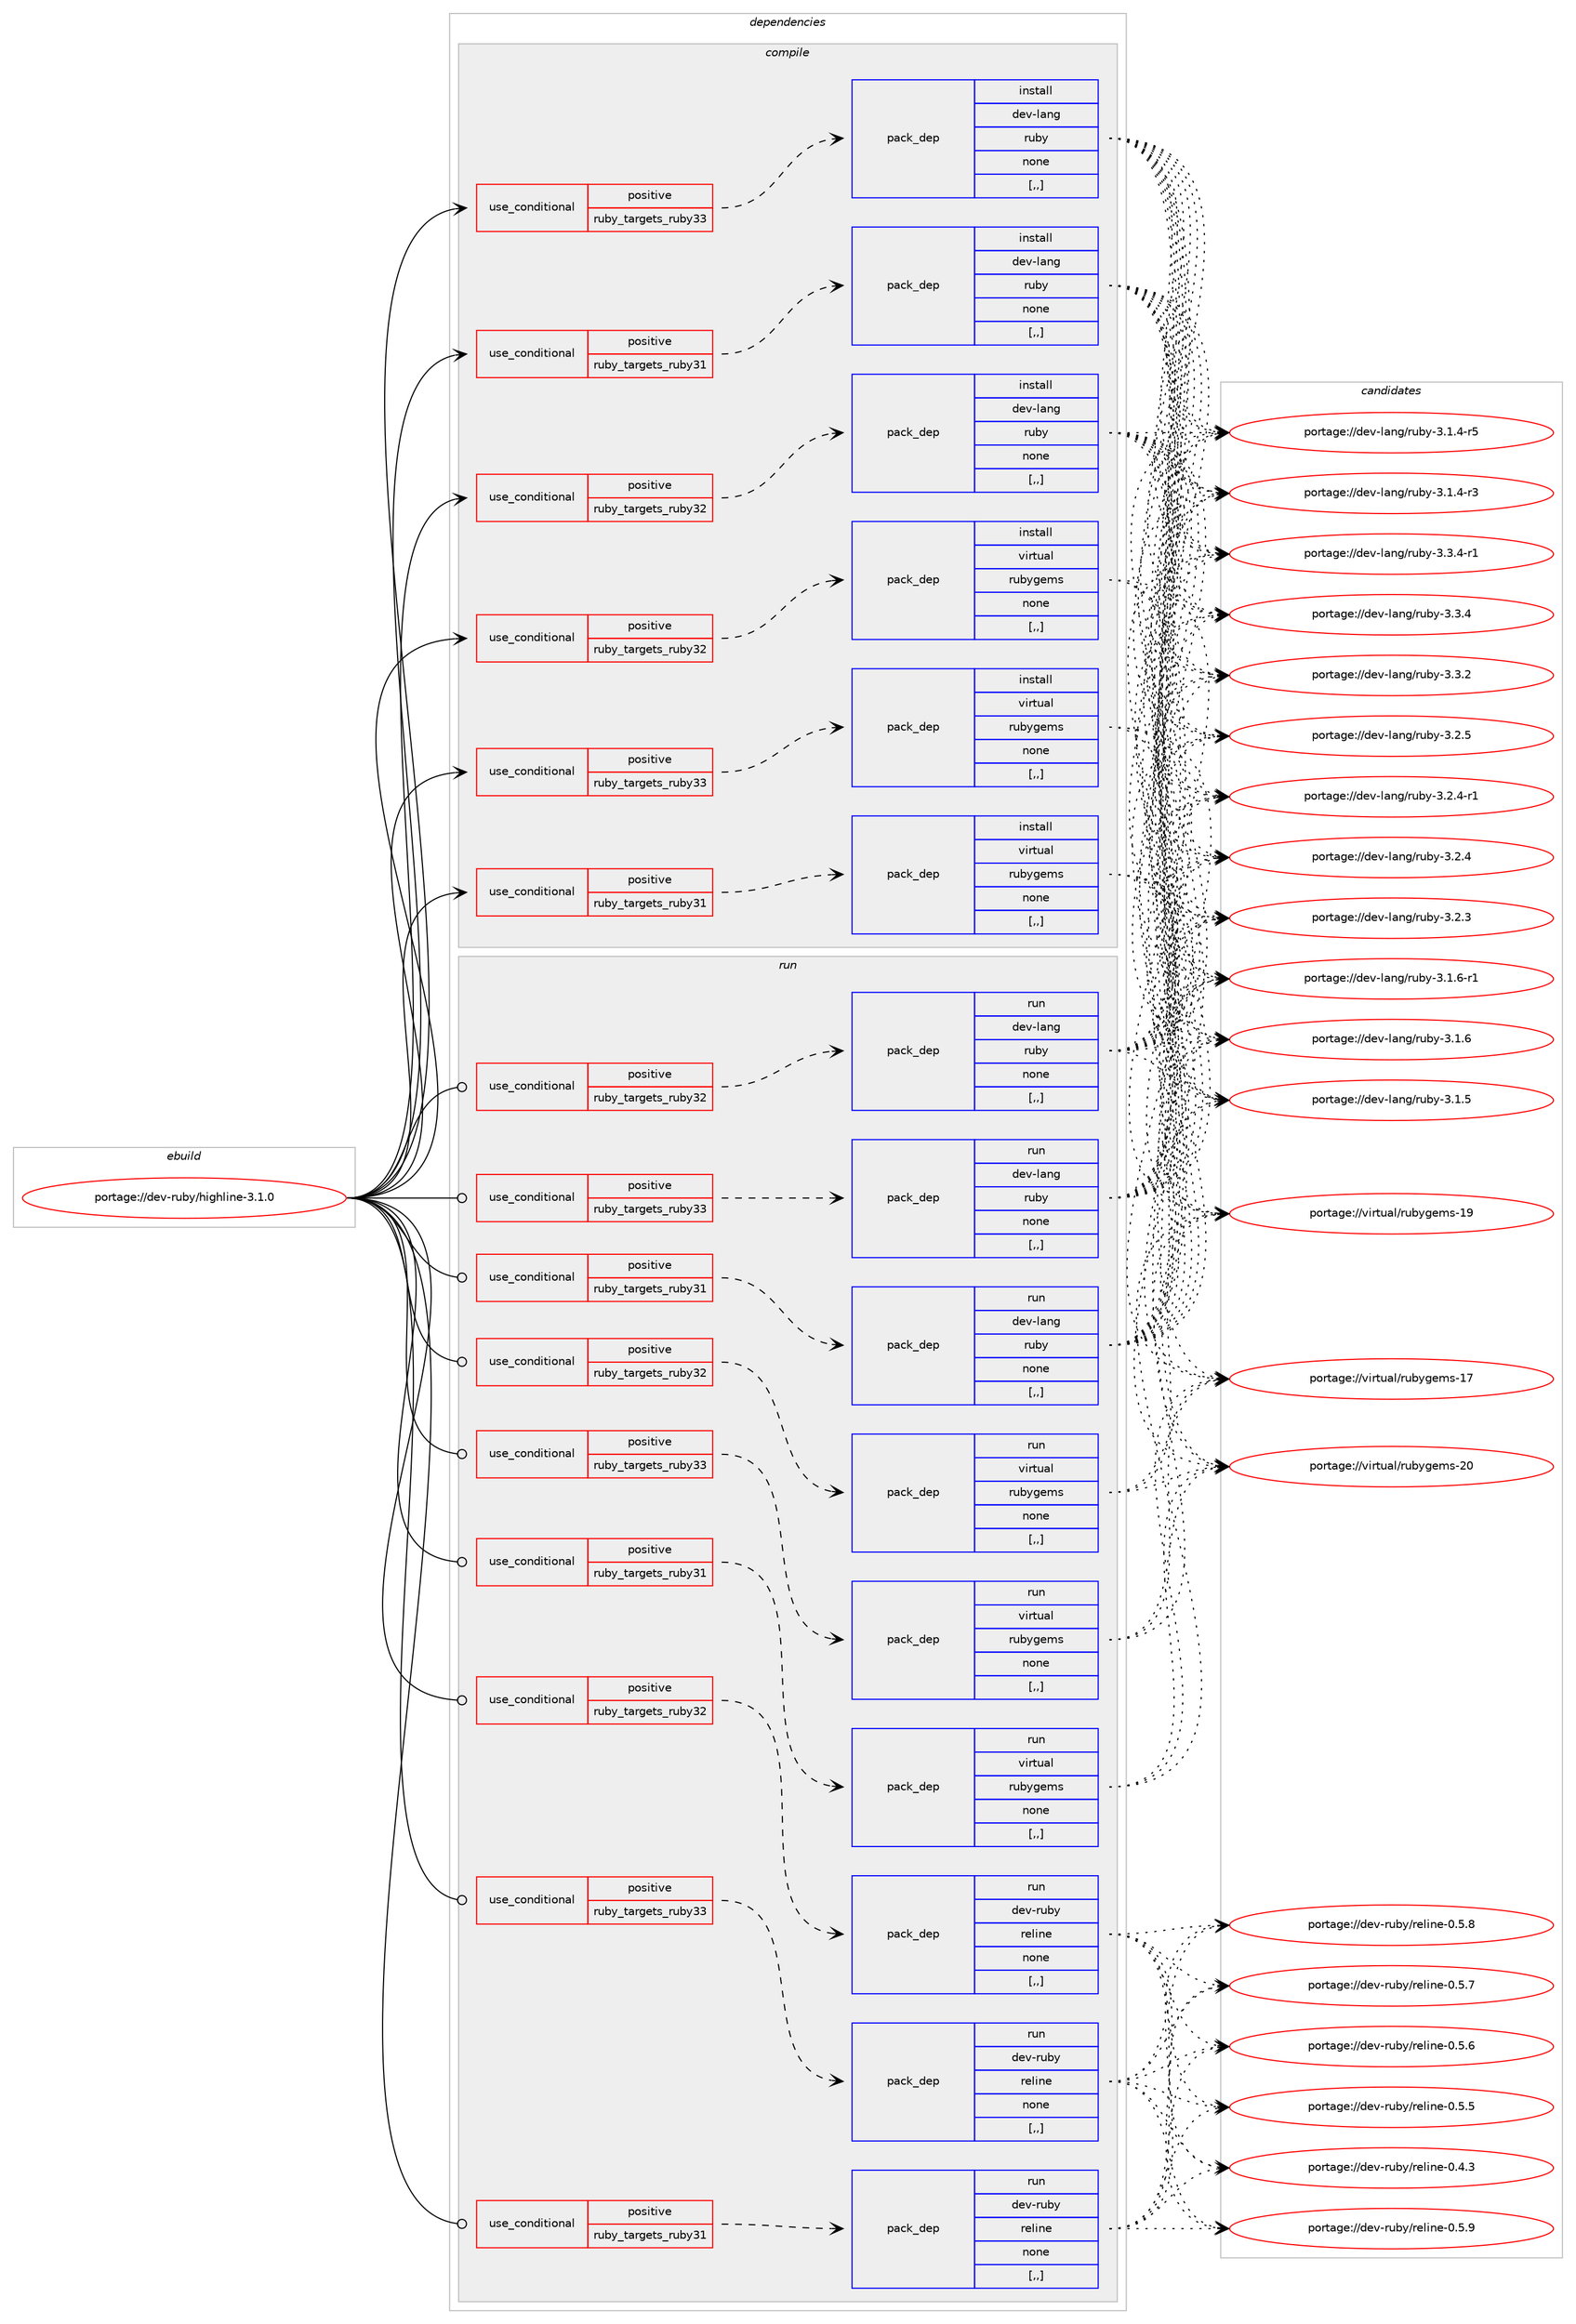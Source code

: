digraph prolog {

# *************
# Graph options
# *************

newrank=true;
concentrate=true;
compound=true;
graph [rankdir=LR,fontname=Helvetica,fontsize=10,ranksep=1.5];#, ranksep=2.5, nodesep=0.2];
edge  [arrowhead=vee];
node  [fontname=Helvetica,fontsize=10];

# **********
# The ebuild
# **********

subgraph cluster_leftcol {
color=gray;
label=<<i>ebuild</i>>;
id [label="portage://dev-ruby/highline-3.1.0", color=red, width=4, href="../dev-ruby/highline-3.1.0.svg"];
}

# ****************
# The dependencies
# ****************

subgraph cluster_midcol {
color=gray;
label=<<i>dependencies</i>>;
subgraph cluster_compile {
fillcolor="#eeeeee";
style=filled;
label=<<i>compile</i>>;
subgraph cond48714 {
dependency185912 [label=<<TABLE BORDER="0" CELLBORDER="1" CELLSPACING="0" CELLPADDING="4"><TR><TD ROWSPAN="3" CELLPADDING="10">use_conditional</TD></TR><TR><TD>positive</TD></TR><TR><TD>ruby_targets_ruby31</TD></TR></TABLE>>, shape=none, color=red];
subgraph pack135869 {
dependency185913 [label=<<TABLE BORDER="0" CELLBORDER="1" CELLSPACING="0" CELLPADDING="4" WIDTH="220"><TR><TD ROWSPAN="6" CELLPADDING="30">pack_dep</TD></TR><TR><TD WIDTH="110">install</TD></TR><TR><TD>dev-lang</TD></TR><TR><TD>ruby</TD></TR><TR><TD>none</TD></TR><TR><TD>[,,]</TD></TR></TABLE>>, shape=none, color=blue];
}
dependency185912:e -> dependency185913:w [weight=20,style="dashed",arrowhead="vee"];
}
id:e -> dependency185912:w [weight=20,style="solid",arrowhead="vee"];
subgraph cond48715 {
dependency185914 [label=<<TABLE BORDER="0" CELLBORDER="1" CELLSPACING="0" CELLPADDING="4"><TR><TD ROWSPAN="3" CELLPADDING="10">use_conditional</TD></TR><TR><TD>positive</TD></TR><TR><TD>ruby_targets_ruby31</TD></TR></TABLE>>, shape=none, color=red];
subgraph pack135870 {
dependency185915 [label=<<TABLE BORDER="0" CELLBORDER="1" CELLSPACING="0" CELLPADDING="4" WIDTH="220"><TR><TD ROWSPAN="6" CELLPADDING="30">pack_dep</TD></TR><TR><TD WIDTH="110">install</TD></TR><TR><TD>virtual</TD></TR><TR><TD>rubygems</TD></TR><TR><TD>none</TD></TR><TR><TD>[,,]</TD></TR></TABLE>>, shape=none, color=blue];
}
dependency185914:e -> dependency185915:w [weight=20,style="dashed",arrowhead="vee"];
}
id:e -> dependency185914:w [weight=20,style="solid",arrowhead="vee"];
subgraph cond48716 {
dependency185916 [label=<<TABLE BORDER="0" CELLBORDER="1" CELLSPACING="0" CELLPADDING="4"><TR><TD ROWSPAN="3" CELLPADDING="10">use_conditional</TD></TR><TR><TD>positive</TD></TR><TR><TD>ruby_targets_ruby32</TD></TR></TABLE>>, shape=none, color=red];
subgraph pack135871 {
dependency185917 [label=<<TABLE BORDER="0" CELLBORDER="1" CELLSPACING="0" CELLPADDING="4" WIDTH="220"><TR><TD ROWSPAN="6" CELLPADDING="30">pack_dep</TD></TR><TR><TD WIDTH="110">install</TD></TR><TR><TD>dev-lang</TD></TR><TR><TD>ruby</TD></TR><TR><TD>none</TD></TR><TR><TD>[,,]</TD></TR></TABLE>>, shape=none, color=blue];
}
dependency185916:e -> dependency185917:w [weight=20,style="dashed",arrowhead="vee"];
}
id:e -> dependency185916:w [weight=20,style="solid",arrowhead="vee"];
subgraph cond48717 {
dependency185918 [label=<<TABLE BORDER="0" CELLBORDER="1" CELLSPACING="0" CELLPADDING="4"><TR><TD ROWSPAN="3" CELLPADDING="10">use_conditional</TD></TR><TR><TD>positive</TD></TR><TR><TD>ruby_targets_ruby32</TD></TR></TABLE>>, shape=none, color=red];
subgraph pack135872 {
dependency185919 [label=<<TABLE BORDER="0" CELLBORDER="1" CELLSPACING="0" CELLPADDING="4" WIDTH="220"><TR><TD ROWSPAN="6" CELLPADDING="30">pack_dep</TD></TR><TR><TD WIDTH="110">install</TD></TR><TR><TD>virtual</TD></TR><TR><TD>rubygems</TD></TR><TR><TD>none</TD></TR><TR><TD>[,,]</TD></TR></TABLE>>, shape=none, color=blue];
}
dependency185918:e -> dependency185919:w [weight=20,style="dashed",arrowhead="vee"];
}
id:e -> dependency185918:w [weight=20,style="solid",arrowhead="vee"];
subgraph cond48718 {
dependency185920 [label=<<TABLE BORDER="0" CELLBORDER="1" CELLSPACING="0" CELLPADDING="4"><TR><TD ROWSPAN="3" CELLPADDING="10">use_conditional</TD></TR><TR><TD>positive</TD></TR><TR><TD>ruby_targets_ruby33</TD></TR></TABLE>>, shape=none, color=red];
subgraph pack135873 {
dependency185921 [label=<<TABLE BORDER="0" CELLBORDER="1" CELLSPACING="0" CELLPADDING="4" WIDTH="220"><TR><TD ROWSPAN="6" CELLPADDING="30">pack_dep</TD></TR><TR><TD WIDTH="110">install</TD></TR><TR><TD>dev-lang</TD></TR><TR><TD>ruby</TD></TR><TR><TD>none</TD></TR><TR><TD>[,,]</TD></TR></TABLE>>, shape=none, color=blue];
}
dependency185920:e -> dependency185921:w [weight=20,style="dashed",arrowhead="vee"];
}
id:e -> dependency185920:w [weight=20,style="solid",arrowhead="vee"];
subgraph cond48719 {
dependency185922 [label=<<TABLE BORDER="0" CELLBORDER="1" CELLSPACING="0" CELLPADDING="4"><TR><TD ROWSPAN="3" CELLPADDING="10">use_conditional</TD></TR><TR><TD>positive</TD></TR><TR><TD>ruby_targets_ruby33</TD></TR></TABLE>>, shape=none, color=red];
subgraph pack135874 {
dependency185923 [label=<<TABLE BORDER="0" CELLBORDER="1" CELLSPACING="0" CELLPADDING="4" WIDTH="220"><TR><TD ROWSPAN="6" CELLPADDING="30">pack_dep</TD></TR><TR><TD WIDTH="110">install</TD></TR><TR><TD>virtual</TD></TR><TR><TD>rubygems</TD></TR><TR><TD>none</TD></TR><TR><TD>[,,]</TD></TR></TABLE>>, shape=none, color=blue];
}
dependency185922:e -> dependency185923:w [weight=20,style="dashed",arrowhead="vee"];
}
id:e -> dependency185922:w [weight=20,style="solid",arrowhead="vee"];
}
subgraph cluster_compileandrun {
fillcolor="#eeeeee";
style=filled;
label=<<i>compile and run</i>>;
}
subgraph cluster_run {
fillcolor="#eeeeee";
style=filled;
label=<<i>run</i>>;
subgraph cond48720 {
dependency185924 [label=<<TABLE BORDER="0" CELLBORDER="1" CELLSPACING="0" CELLPADDING="4"><TR><TD ROWSPAN="3" CELLPADDING="10">use_conditional</TD></TR><TR><TD>positive</TD></TR><TR><TD>ruby_targets_ruby31</TD></TR></TABLE>>, shape=none, color=red];
subgraph pack135875 {
dependency185925 [label=<<TABLE BORDER="0" CELLBORDER="1" CELLSPACING="0" CELLPADDING="4" WIDTH="220"><TR><TD ROWSPAN="6" CELLPADDING="30">pack_dep</TD></TR><TR><TD WIDTH="110">run</TD></TR><TR><TD>dev-lang</TD></TR><TR><TD>ruby</TD></TR><TR><TD>none</TD></TR><TR><TD>[,,]</TD></TR></TABLE>>, shape=none, color=blue];
}
dependency185924:e -> dependency185925:w [weight=20,style="dashed",arrowhead="vee"];
}
id:e -> dependency185924:w [weight=20,style="solid",arrowhead="odot"];
subgraph cond48721 {
dependency185926 [label=<<TABLE BORDER="0" CELLBORDER="1" CELLSPACING="0" CELLPADDING="4"><TR><TD ROWSPAN="3" CELLPADDING="10">use_conditional</TD></TR><TR><TD>positive</TD></TR><TR><TD>ruby_targets_ruby31</TD></TR></TABLE>>, shape=none, color=red];
subgraph pack135876 {
dependency185927 [label=<<TABLE BORDER="0" CELLBORDER="1" CELLSPACING="0" CELLPADDING="4" WIDTH="220"><TR><TD ROWSPAN="6" CELLPADDING="30">pack_dep</TD></TR><TR><TD WIDTH="110">run</TD></TR><TR><TD>dev-ruby</TD></TR><TR><TD>reline</TD></TR><TR><TD>none</TD></TR><TR><TD>[,,]</TD></TR></TABLE>>, shape=none, color=blue];
}
dependency185926:e -> dependency185927:w [weight=20,style="dashed",arrowhead="vee"];
}
id:e -> dependency185926:w [weight=20,style="solid",arrowhead="odot"];
subgraph cond48722 {
dependency185928 [label=<<TABLE BORDER="0" CELLBORDER="1" CELLSPACING="0" CELLPADDING="4"><TR><TD ROWSPAN="3" CELLPADDING="10">use_conditional</TD></TR><TR><TD>positive</TD></TR><TR><TD>ruby_targets_ruby31</TD></TR></TABLE>>, shape=none, color=red];
subgraph pack135877 {
dependency185929 [label=<<TABLE BORDER="0" CELLBORDER="1" CELLSPACING="0" CELLPADDING="4" WIDTH="220"><TR><TD ROWSPAN="6" CELLPADDING="30">pack_dep</TD></TR><TR><TD WIDTH="110">run</TD></TR><TR><TD>virtual</TD></TR><TR><TD>rubygems</TD></TR><TR><TD>none</TD></TR><TR><TD>[,,]</TD></TR></TABLE>>, shape=none, color=blue];
}
dependency185928:e -> dependency185929:w [weight=20,style="dashed",arrowhead="vee"];
}
id:e -> dependency185928:w [weight=20,style="solid",arrowhead="odot"];
subgraph cond48723 {
dependency185930 [label=<<TABLE BORDER="0" CELLBORDER="1" CELLSPACING="0" CELLPADDING="4"><TR><TD ROWSPAN="3" CELLPADDING="10">use_conditional</TD></TR><TR><TD>positive</TD></TR><TR><TD>ruby_targets_ruby32</TD></TR></TABLE>>, shape=none, color=red];
subgraph pack135878 {
dependency185931 [label=<<TABLE BORDER="0" CELLBORDER="1" CELLSPACING="0" CELLPADDING="4" WIDTH="220"><TR><TD ROWSPAN="6" CELLPADDING="30">pack_dep</TD></TR><TR><TD WIDTH="110">run</TD></TR><TR><TD>dev-lang</TD></TR><TR><TD>ruby</TD></TR><TR><TD>none</TD></TR><TR><TD>[,,]</TD></TR></TABLE>>, shape=none, color=blue];
}
dependency185930:e -> dependency185931:w [weight=20,style="dashed",arrowhead="vee"];
}
id:e -> dependency185930:w [weight=20,style="solid",arrowhead="odot"];
subgraph cond48724 {
dependency185932 [label=<<TABLE BORDER="0" CELLBORDER="1" CELLSPACING="0" CELLPADDING="4"><TR><TD ROWSPAN="3" CELLPADDING="10">use_conditional</TD></TR><TR><TD>positive</TD></TR><TR><TD>ruby_targets_ruby32</TD></TR></TABLE>>, shape=none, color=red];
subgraph pack135879 {
dependency185933 [label=<<TABLE BORDER="0" CELLBORDER="1" CELLSPACING="0" CELLPADDING="4" WIDTH="220"><TR><TD ROWSPAN="6" CELLPADDING="30">pack_dep</TD></TR><TR><TD WIDTH="110">run</TD></TR><TR><TD>dev-ruby</TD></TR><TR><TD>reline</TD></TR><TR><TD>none</TD></TR><TR><TD>[,,]</TD></TR></TABLE>>, shape=none, color=blue];
}
dependency185932:e -> dependency185933:w [weight=20,style="dashed",arrowhead="vee"];
}
id:e -> dependency185932:w [weight=20,style="solid",arrowhead="odot"];
subgraph cond48725 {
dependency185934 [label=<<TABLE BORDER="0" CELLBORDER="1" CELLSPACING="0" CELLPADDING="4"><TR><TD ROWSPAN="3" CELLPADDING="10">use_conditional</TD></TR><TR><TD>positive</TD></TR><TR><TD>ruby_targets_ruby32</TD></TR></TABLE>>, shape=none, color=red];
subgraph pack135880 {
dependency185935 [label=<<TABLE BORDER="0" CELLBORDER="1" CELLSPACING="0" CELLPADDING="4" WIDTH="220"><TR><TD ROWSPAN="6" CELLPADDING="30">pack_dep</TD></TR><TR><TD WIDTH="110">run</TD></TR><TR><TD>virtual</TD></TR><TR><TD>rubygems</TD></TR><TR><TD>none</TD></TR><TR><TD>[,,]</TD></TR></TABLE>>, shape=none, color=blue];
}
dependency185934:e -> dependency185935:w [weight=20,style="dashed",arrowhead="vee"];
}
id:e -> dependency185934:w [weight=20,style="solid",arrowhead="odot"];
subgraph cond48726 {
dependency185936 [label=<<TABLE BORDER="0" CELLBORDER="1" CELLSPACING="0" CELLPADDING="4"><TR><TD ROWSPAN="3" CELLPADDING="10">use_conditional</TD></TR><TR><TD>positive</TD></TR><TR><TD>ruby_targets_ruby33</TD></TR></TABLE>>, shape=none, color=red];
subgraph pack135881 {
dependency185937 [label=<<TABLE BORDER="0" CELLBORDER="1" CELLSPACING="0" CELLPADDING="4" WIDTH="220"><TR><TD ROWSPAN="6" CELLPADDING="30">pack_dep</TD></TR><TR><TD WIDTH="110">run</TD></TR><TR><TD>dev-lang</TD></TR><TR><TD>ruby</TD></TR><TR><TD>none</TD></TR><TR><TD>[,,]</TD></TR></TABLE>>, shape=none, color=blue];
}
dependency185936:e -> dependency185937:w [weight=20,style="dashed",arrowhead="vee"];
}
id:e -> dependency185936:w [weight=20,style="solid",arrowhead="odot"];
subgraph cond48727 {
dependency185938 [label=<<TABLE BORDER="0" CELLBORDER="1" CELLSPACING="0" CELLPADDING="4"><TR><TD ROWSPAN="3" CELLPADDING="10">use_conditional</TD></TR><TR><TD>positive</TD></TR><TR><TD>ruby_targets_ruby33</TD></TR></TABLE>>, shape=none, color=red];
subgraph pack135882 {
dependency185939 [label=<<TABLE BORDER="0" CELLBORDER="1" CELLSPACING="0" CELLPADDING="4" WIDTH="220"><TR><TD ROWSPAN="6" CELLPADDING="30">pack_dep</TD></TR><TR><TD WIDTH="110">run</TD></TR><TR><TD>dev-ruby</TD></TR><TR><TD>reline</TD></TR><TR><TD>none</TD></TR><TR><TD>[,,]</TD></TR></TABLE>>, shape=none, color=blue];
}
dependency185938:e -> dependency185939:w [weight=20,style="dashed",arrowhead="vee"];
}
id:e -> dependency185938:w [weight=20,style="solid",arrowhead="odot"];
subgraph cond48728 {
dependency185940 [label=<<TABLE BORDER="0" CELLBORDER="1" CELLSPACING="0" CELLPADDING="4"><TR><TD ROWSPAN="3" CELLPADDING="10">use_conditional</TD></TR><TR><TD>positive</TD></TR><TR><TD>ruby_targets_ruby33</TD></TR></TABLE>>, shape=none, color=red];
subgraph pack135883 {
dependency185941 [label=<<TABLE BORDER="0" CELLBORDER="1" CELLSPACING="0" CELLPADDING="4" WIDTH="220"><TR><TD ROWSPAN="6" CELLPADDING="30">pack_dep</TD></TR><TR><TD WIDTH="110">run</TD></TR><TR><TD>virtual</TD></TR><TR><TD>rubygems</TD></TR><TR><TD>none</TD></TR><TR><TD>[,,]</TD></TR></TABLE>>, shape=none, color=blue];
}
dependency185940:e -> dependency185941:w [weight=20,style="dashed",arrowhead="vee"];
}
id:e -> dependency185940:w [weight=20,style="solid",arrowhead="odot"];
}
}

# **************
# The candidates
# **************

subgraph cluster_choices {
rank=same;
color=gray;
label=<<i>candidates</i>>;

subgraph choice135869 {
color=black;
nodesep=1;
choice100101118451089711010347114117981214551465146524511449 [label="portage://dev-lang/ruby-3.3.4-r1", color=red, width=4,href="../dev-lang/ruby-3.3.4-r1.svg"];
choice10010111845108971101034711411798121455146514652 [label="portage://dev-lang/ruby-3.3.4", color=red, width=4,href="../dev-lang/ruby-3.3.4.svg"];
choice10010111845108971101034711411798121455146514650 [label="portage://dev-lang/ruby-3.3.2", color=red, width=4,href="../dev-lang/ruby-3.3.2.svg"];
choice10010111845108971101034711411798121455146504653 [label="portage://dev-lang/ruby-3.2.5", color=red, width=4,href="../dev-lang/ruby-3.2.5.svg"];
choice100101118451089711010347114117981214551465046524511449 [label="portage://dev-lang/ruby-3.2.4-r1", color=red, width=4,href="../dev-lang/ruby-3.2.4-r1.svg"];
choice10010111845108971101034711411798121455146504652 [label="portage://dev-lang/ruby-3.2.4", color=red, width=4,href="../dev-lang/ruby-3.2.4.svg"];
choice10010111845108971101034711411798121455146504651 [label="portage://dev-lang/ruby-3.2.3", color=red, width=4,href="../dev-lang/ruby-3.2.3.svg"];
choice100101118451089711010347114117981214551464946544511449 [label="portage://dev-lang/ruby-3.1.6-r1", color=red, width=4,href="../dev-lang/ruby-3.1.6-r1.svg"];
choice10010111845108971101034711411798121455146494654 [label="portage://dev-lang/ruby-3.1.6", color=red, width=4,href="../dev-lang/ruby-3.1.6.svg"];
choice10010111845108971101034711411798121455146494653 [label="portage://dev-lang/ruby-3.1.5", color=red, width=4,href="../dev-lang/ruby-3.1.5.svg"];
choice100101118451089711010347114117981214551464946524511453 [label="portage://dev-lang/ruby-3.1.4-r5", color=red, width=4,href="../dev-lang/ruby-3.1.4-r5.svg"];
choice100101118451089711010347114117981214551464946524511451 [label="portage://dev-lang/ruby-3.1.4-r3", color=red, width=4,href="../dev-lang/ruby-3.1.4-r3.svg"];
dependency185913:e -> choice100101118451089711010347114117981214551465146524511449:w [style=dotted,weight="100"];
dependency185913:e -> choice10010111845108971101034711411798121455146514652:w [style=dotted,weight="100"];
dependency185913:e -> choice10010111845108971101034711411798121455146514650:w [style=dotted,weight="100"];
dependency185913:e -> choice10010111845108971101034711411798121455146504653:w [style=dotted,weight="100"];
dependency185913:e -> choice100101118451089711010347114117981214551465046524511449:w [style=dotted,weight="100"];
dependency185913:e -> choice10010111845108971101034711411798121455146504652:w [style=dotted,weight="100"];
dependency185913:e -> choice10010111845108971101034711411798121455146504651:w [style=dotted,weight="100"];
dependency185913:e -> choice100101118451089711010347114117981214551464946544511449:w [style=dotted,weight="100"];
dependency185913:e -> choice10010111845108971101034711411798121455146494654:w [style=dotted,weight="100"];
dependency185913:e -> choice10010111845108971101034711411798121455146494653:w [style=dotted,weight="100"];
dependency185913:e -> choice100101118451089711010347114117981214551464946524511453:w [style=dotted,weight="100"];
dependency185913:e -> choice100101118451089711010347114117981214551464946524511451:w [style=dotted,weight="100"];
}
subgraph choice135870 {
color=black;
nodesep=1;
choice118105114116117971084711411798121103101109115455048 [label="portage://virtual/rubygems-20", color=red, width=4,href="../virtual/rubygems-20.svg"];
choice118105114116117971084711411798121103101109115454957 [label="portage://virtual/rubygems-19", color=red, width=4,href="../virtual/rubygems-19.svg"];
choice118105114116117971084711411798121103101109115454955 [label="portage://virtual/rubygems-17", color=red, width=4,href="../virtual/rubygems-17.svg"];
dependency185915:e -> choice118105114116117971084711411798121103101109115455048:w [style=dotted,weight="100"];
dependency185915:e -> choice118105114116117971084711411798121103101109115454957:w [style=dotted,weight="100"];
dependency185915:e -> choice118105114116117971084711411798121103101109115454955:w [style=dotted,weight="100"];
}
subgraph choice135871 {
color=black;
nodesep=1;
choice100101118451089711010347114117981214551465146524511449 [label="portage://dev-lang/ruby-3.3.4-r1", color=red, width=4,href="../dev-lang/ruby-3.3.4-r1.svg"];
choice10010111845108971101034711411798121455146514652 [label="portage://dev-lang/ruby-3.3.4", color=red, width=4,href="../dev-lang/ruby-3.3.4.svg"];
choice10010111845108971101034711411798121455146514650 [label="portage://dev-lang/ruby-3.3.2", color=red, width=4,href="../dev-lang/ruby-3.3.2.svg"];
choice10010111845108971101034711411798121455146504653 [label="portage://dev-lang/ruby-3.2.5", color=red, width=4,href="../dev-lang/ruby-3.2.5.svg"];
choice100101118451089711010347114117981214551465046524511449 [label="portage://dev-lang/ruby-3.2.4-r1", color=red, width=4,href="../dev-lang/ruby-3.2.4-r1.svg"];
choice10010111845108971101034711411798121455146504652 [label="portage://dev-lang/ruby-3.2.4", color=red, width=4,href="../dev-lang/ruby-3.2.4.svg"];
choice10010111845108971101034711411798121455146504651 [label="portage://dev-lang/ruby-3.2.3", color=red, width=4,href="../dev-lang/ruby-3.2.3.svg"];
choice100101118451089711010347114117981214551464946544511449 [label="portage://dev-lang/ruby-3.1.6-r1", color=red, width=4,href="../dev-lang/ruby-3.1.6-r1.svg"];
choice10010111845108971101034711411798121455146494654 [label="portage://dev-lang/ruby-3.1.6", color=red, width=4,href="../dev-lang/ruby-3.1.6.svg"];
choice10010111845108971101034711411798121455146494653 [label="portage://dev-lang/ruby-3.1.5", color=red, width=4,href="../dev-lang/ruby-3.1.5.svg"];
choice100101118451089711010347114117981214551464946524511453 [label="portage://dev-lang/ruby-3.1.4-r5", color=red, width=4,href="../dev-lang/ruby-3.1.4-r5.svg"];
choice100101118451089711010347114117981214551464946524511451 [label="portage://dev-lang/ruby-3.1.4-r3", color=red, width=4,href="../dev-lang/ruby-3.1.4-r3.svg"];
dependency185917:e -> choice100101118451089711010347114117981214551465146524511449:w [style=dotted,weight="100"];
dependency185917:e -> choice10010111845108971101034711411798121455146514652:w [style=dotted,weight="100"];
dependency185917:e -> choice10010111845108971101034711411798121455146514650:w [style=dotted,weight="100"];
dependency185917:e -> choice10010111845108971101034711411798121455146504653:w [style=dotted,weight="100"];
dependency185917:e -> choice100101118451089711010347114117981214551465046524511449:w [style=dotted,weight="100"];
dependency185917:e -> choice10010111845108971101034711411798121455146504652:w [style=dotted,weight="100"];
dependency185917:e -> choice10010111845108971101034711411798121455146504651:w [style=dotted,weight="100"];
dependency185917:e -> choice100101118451089711010347114117981214551464946544511449:w [style=dotted,weight="100"];
dependency185917:e -> choice10010111845108971101034711411798121455146494654:w [style=dotted,weight="100"];
dependency185917:e -> choice10010111845108971101034711411798121455146494653:w [style=dotted,weight="100"];
dependency185917:e -> choice100101118451089711010347114117981214551464946524511453:w [style=dotted,weight="100"];
dependency185917:e -> choice100101118451089711010347114117981214551464946524511451:w [style=dotted,weight="100"];
}
subgraph choice135872 {
color=black;
nodesep=1;
choice118105114116117971084711411798121103101109115455048 [label="portage://virtual/rubygems-20", color=red, width=4,href="../virtual/rubygems-20.svg"];
choice118105114116117971084711411798121103101109115454957 [label="portage://virtual/rubygems-19", color=red, width=4,href="../virtual/rubygems-19.svg"];
choice118105114116117971084711411798121103101109115454955 [label="portage://virtual/rubygems-17", color=red, width=4,href="../virtual/rubygems-17.svg"];
dependency185919:e -> choice118105114116117971084711411798121103101109115455048:w [style=dotted,weight="100"];
dependency185919:e -> choice118105114116117971084711411798121103101109115454957:w [style=dotted,weight="100"];
dependency185919:e -> choice118105114116117971084711411798121103101109115454955:w [style=dotted,weight="100"];
}
subgraph choice135873 {
color=black;
nodesep=1;
choice100101118451089711010347114117981214551465146524511449 [label="portage://dev-lang/ruby-3.3.4-r1", color=red, width=4,href="../dev-lang/ruby-3.3.4-r1.svg"];
choice10010111845108971101034711411798121455146514652 [label="portage://dev-lang/ruby-3.3.4", color=red, width=4,href="../dev-lang/ruby-3.3.4.svg"];
choice10010111845108971101034711411798121455146514650 [label="portage://dev-lang/ruby-3.3.2", color=red, width=4,href="../dev-lang/ruby-3.3.2.svg"];
choice10010111845108971101034711411798121455146504653 [label="portage://dev-lang/ruby-3.2.5", color=red, width=4,href="../dev-lang/ruby-3.2.5.svg"];
choice100101118451089711010347114117981214551465046524511449 [label="portage://dev-lang/ruby-3.2.4-r1", color=red, width=4,href="../dev-lang/ruby-3.2.4-r1.svg"];
choice10010111845108971101034711411798121455146504652 [label="portage://dev-lang/ruby-3.2.4", color=red, width=4,href="../dev-lang/ruby-3.2.4.svg"];
choice10010111845108971101034711411798121455146504651 [label="portage://dev-lang/ruby-3.2.3", color=red, width=4,href="../dev-lang/ruby-3.2.3.svg"];
choice100101118451089711010347114117981214551464946544511449 [label="portage://dev-lang/ruby-3.1.6-r1", color=red, width=4,href="../dev-lang/ruby-3.1.6-r1.svg"];
choice10010111845108971101034711411798121455146494654 [label="portage://dev-lang/ruby-3.1.6", color=red, width=4,href="../dev-lang/ruby-3.1.6.svg"];
choice10010111845108971101034711411798121455146494653 [label="portage://dev-lang/ruby-3.1.5", color=red, width=4,href="../dev-lang/ruby-3.1.5.svg"];
choice100101118451089711010347114117981214551464946524511453 [label="portage://dev-lang/ruby-3.1.4-r5", color=red, width=4,href="../dev-lang/ruby-3.1.4-r5.svg"];
choice100101118451089711010347114117981214551464946524511451 [label="portage://dev-lang/ruby-3.1.4-r3", color=red, width=4,href="../dev-lang/ruby-3.1.4-r3.svg"];
dependency185921:e -> choice100101118451089711010347114117981214551465146524511449:w [style=dotted,weight="100"];
dependency185921:e -> choice10010111845108971101034711411798121455146514652:w [style=dotted,weight="100"];
dependency185921:e -> choice10010111845108971101034711411798121455146514650:w [style=dotted,weight="100"];
dependency185921:e -> choice10010111845108971101034711411798121455146504653:w [style=dotted,weight="100"];
dependency185921:e -> choice100101118451089711010347114117981214551465046524511449:w [style=dotted,weight="100"];
dependency185921:e -> choice10010111845108971101034711411798121455146504652:w [style=dotted,weight="100"];
dependency185921:e -> choice10010111845108971101034711411798121455146504651:w [style=dotted,weight="100"];
dependency185921:e -> choice100101118451089711010347114117981214551464946544511449:w [style=dotted,weight="100"];
dependency185921:e -> choice10010111845108971101034711411798121455146494654:w [style=dotted,weight="100"];
dependency185921:e -> choice10010111845108971101034711411798121455146494653:w [style=dotted,weight="100"];
dependency185921:e -> choice100101118451089711010347114117981214551464946524511453:w [style=dotted,weight="100"];
dependency185921:e -> choice100101118451089711010347114117981214551464946524511451:w [style=dotted,weight="100"];
}
subgraph choice135874 {
color=black;
nodesep=1;
choice118105114116117971084711411798121103101109115455048 [label="portage://virtual/rubygems-20", color=red, width=4,href="../virtual/rubygems-20.svg"];
choice118105114116117971084711411798121103101109115454957 [label="portage://virtual/rubygems-19", color=red, width=4,href="../virtual/rubygems-19.svg"];
choice118105114116117971084711411798121103101109115454955 [label="portage://virtual/rubygems-17", color=red, width=4,href="../virtual/rubygems-17.svg"];
dependency185923:e -> choice118105114116117971084711411798121103101109115455048:w [style=dotted,weight="100"];
dependency185923:e -> choice118105114116117971084711411798121103101109115454957:w [style=dotted,weight="100"];
dependency185923:e -> choice118105114116117971084711411798121103101109115454955:w [style=dotted,weight="100"];
}
subgraph choice135875 {
color=black;
nodesep=1;
choice100101118451089711010347114117981214551465146524511449 [label="portage://dev-lang/ruby-3.3.4-r1", color=red, width=4,href="../dev-lang/ruby-3.3.4-r1.svg"];
choice10010111845108971101034711411798121455146514652 [label="portage://dev-lang/ruby-3.3.4", color=red, width=4,href="../dev-lang/ruby-3.3.4.svg"];
choice10010111845108971101034711411798121455146514650 [label="portage://dev-lang/ruby-3.3.2", color=red, width=4,href="../dev-lang/ruby-3.3.2.svg"];
choice10010111845108971101034711411798121455146504653 [label="portage://dev-lang/ruby-3.2.5", color=red, width=4,href="../dev-lang/ruby-3.2.5.svg"];
choice100101118451089711010347114117981214551465046524511449 [label="portage://dev-lang/ruby-3.2.4-r1", color=red, width=4,href="../dev-lang/ruby-3.2.4-r1.svg"];
choice10010111845108971101034711411798121455146504652 [label="portage://dev-lang/ruby-3.2.4", color=red, width=4,href="../dev-lang/ruby-3.2.4.svg"];
choice10010111845108971101034711411798121455146504651 [label="portage://dev-lang/ruby-3.2.3", color=red, width=4,href="../dev-lang/ruby-3.2.3.svg"];
choice100101118451089711010347114117981214551464946544511449 [label="portage://dev-lang/ruby-3.1.6-r1", color=red, width=4,href="../dev-lang/ruby-3.1.6-r1.svg"];
choice10010111845108971101034711411798121455146494654 [label="portage://dev-lang/ruby-3.1.6", color=red, width=4,href="../dev-lang/ruby-3.1.6.svg"];
choice10010111845108971101034711411798121455146494653 [label="portage://dev-lang/ruby-3.1.5", color=red, width=4,href="../dev-lang/ruby-3.1.5.svg"];
choice100101118451089711010347114117981214551464946524511453 [label="portage://dev-lang/ruby-3.1.4-r5", color=red, width=4,href="../dev-lang/ruby-3.1.4-r5.svg"];
choice100101118451089711010347114117981214551464946524511451 [label="portage://dev-lang/ruby-3.1.4-r3", color=red, width=4,href="../dev-lang/ruby-3.1.4-r3.svg"];
dependency185925:e -> choice100101118451089711010347114117981214551465146524511449:w [style=dotted,weight="100"];
dependency185925:e -> choice10010111845108971101034711411798121455146514652:w [style=dotted,weight="100"];
dependency185925:e -> choice10010111845108971101034711411798121455146514650:w [style=dotted,weight="100"];
dependency185925:e -> choice10010111845108971101034711411798121455146504653:w [style=dotted,weight="100"];
dependency185925:e -> choice100101118451089711010347114117981214551465046524511449:w [style=dotted,weight="100"];
dependency185925:e -> choice10010111845108971101034711411798121455146504652:w [style=dotted,weight="100"];
dependency185925:e -> choice10010111845108971101034711411798121455146504651:w [style=dotted,weight="100"];
dependency185925:e -> choice100101118451089711010347114117981214551464946544511449:w [style=dotted,weight="100"];
dependency185925:e -> choice10010111845108971101034711411798121455146494654:w [style=dotted,weight="100"];
dependency185925:e -> choice10010111845108971101034711411798121455146494653:w [style=dotted,weight="100"];
dependency185925:e -> choice100101118451089711010347114117981214551464946524511453:w [style=dotted,weight="100"];
dependency185925:e -> choice100101118451089711010347114117981214551464946524511451:w [style=dotted,weight="100"];
}
subgraph choice135876 {
color=black;
nodesep=1;
choice100101118451141179812147114101108105110101454846534657 [label="portage://dev-ruby/reline-0.5.9", color=red, width=4,href="../dev-ruby/reline-0.5.9.svg"];
choice100101118451141179812147114101108105110101454846534656 [label="portage://dev-ruby/reline-0.5.8", color=red, width=4,href="../dev-ruby/reline-0.5.8.svg"];
choice100101118451141179812147114101108105110101454846534655 [label="portage://dev-ruby/reline-0.5.7", color=red, width=4,href="../dev-ruby/reline-0.5.7.svg"];
choice100101118451141179812147114101108105110101454846534654 [label="portage://dev-ruby/reline-0.5.6", color=red, width=4,href="../dev-ruby/reline-0.5.6.svg"];
choice100101118451141179812147114101108105110101454846534653 [label="portage://dev-ruby/reline-0.5.5", color=red, width=4,href="../dev-ruby/reline-0.5.5.svg"];
choice100101118451141179812147114101108105110101454846524651 [label="portage://dev-ruby/reline-0.4.3", color=red, width=4,href="../dev-ruby/reline-0.4.3.svg"];
dependency185927:e -> choice100101118451141179812147114101108105110101454846534657:w [style=dotted,weight="100"];
dependency185927:e -> choice100101118451141179812147114101108105110101454846534656:w [style=dotted,weight="100"];
dependency185927:e -> choice100101118451141179812147114101108105110101454846534655:w [style=dotted,weight="100"];
dependency185927:e -> choice100101118451141179812147114101108105110101454846534654:w [style=dotted,weight="100"];
dependency185927:e -> choice100101118451141179812147114101108105110101454846534653:w [style=dotted,weight="100"];
dependency185927:e -> choice100101118451141179812147114101108105110101454846524651:w [style=dotted,weight="100"];
}
subgraph choice135877 {
color=black;
nodesep=1;
choice118105114116117971084711411798121103101109115455048 [label="portage://virtual/rubygems-20", color=red, width=4,href="../virtual/rubygems-20.svg"];
choice118105114116117971084711411798121103101109115454957 [label="portage://virtual/rubygems-19", color=red, width=4,href="../virtual/rubygems-19.svg"];
choice118105114116117971084711411798121103101109115454955 [label="portage://virtual/rubygems-17", color=red, width=4,href="../virtual/rubygems-17.svg"];
dependency185929:e -> choice118105114116117971084711411798121103101109115455048:w [style=dotted,weight="100"];
dependency185929:e -> choice118105114116117971084711411798121103101109115454957:w [style=dotted,weight="100"];
dependency185929:e -> choice118105114116117971084711411798121103101109115454955:w [style=dotted,weight="100"];
}
subgraph choice135878 {
color=black;
nodesep=1;
choice100101118451089711010347114117981214551465146524511449 [label="portage://dev-lang/ruby-3.3.4-r1", color=red, width=4,href="../dev-lang/ruby-3.3.4-r1.svg"];
choice10010111845108971101034711411798121455146514652 [label="portage://dev-lang/ruby-3.3.4", color=red, width=4,href="../dev-lang/ruby-3.3.4.svg"];
choice10010111845108971101034711411798121455146514650 [label="portage://dev-lang/ruby-3.3.2", color=red, width=4,href="../dev-lang/ruby-3.3.2.svg"];
choice10010111845108971101034711411798121455146504653 [label="portage://dev-lang/ruby-3.2.5", color=red, width=4,href="../dev-lang/ruby-3.2.5.svg"];
choice100101118451089711010347114117981214551465046524511449 [label="portage://dev-lang/ruby-3.2.4-r1", color=red, width=4,href="../dev-lang/ruby-3.2.4-r1.svg"];
choice10010111845108971101034711411798121455146504652 [label="portage://dev-lang/ruby-3.2.4", color=red, width=4,href="../dev-lang/ruby-3.2.4.svg"];
choice10010111845108971101034711411798121455146504651 [label="portage://dev-lang/ruby-3.2.3", color=red, width=4,href="../dev-lang/ruby-3.2.3.svg"];
choice100101118451089711010347114117981214551464946544511449 [label="portage://dev-lang/ruby-3.1.6-r1", color=red, width=4,href="../dev-lang/ruby-3.1.6-r1.svg"];
choice10010111845108971101034711411798121455146494654 [label="portage://dev-lang/ruby-3.1.6", color=red, width=4,href="../dev-lang/ruby-3.1.6.svg"];
choice10010111845108971101034711411798121455146494653 [label="portage://dev-lang/ruby-3.1.5", color=red, width=4,href="../dev-lang/ruby-3.1.5.svg"];
choice100101118451089711010347114117981214551464946524511453 [label="portage://dev-lang/ruby-3.1.4-r5", color=red, width=4,href="../dev-lang/ruby-3.1.4-r5.svg"];
choice100101118451089711010347114117981214551464946524511451 [label="portage://dev-lang/ruby-3.1.4-r3", color=red, width=4,href="../dev-lang/ruby-3.1.4-r3.svg"];
dependency185931:e -> choice100101118451089711010347114117981214551465146524511449:w [style=dotted,weight="100"];
dependency185931:e -> choice10010111845108971101034711411798121455146514652:w [style=dotted,weight="100"];
dependency185931:e -> choice10010111845108971101034711411798121455146514650:w [style=dotted,weight="100"];
dependency185931:e -> choice10010111845108971101034711411798121455146504653:w [style=dotted,weight="100"];
dependency185931:e -> choice100101118451089711010347114117981214551465046524511449:w [style=dotted,weight="100"];
dependency185931:e -> choice10010111845108971101034711411798121455146504652:w [style=dotted,weight="100"];
dependency185931:e -> choice10010111845108971101034711411798121455146504651:w [style=dotted,weight="100"];
dependency185931:e -> choice100101118451089711010347114117981214551464946544511449:w [style=dotted,weight="100"];
dependency185931:e -> choice10010111845108971101034711411798121455146494654:w [style=dotted,weight="100"];
dependency185931:e -> choice10010111845108971101034711411798121455146494653:w [style=dotted,weight="100"];
dependency185931:e -> choice100101118451089711010347114117981214551464946524511453:w [style=dotted,weight="100"];
dependency185931:e -> choice100101118451089711010347114117981214551464946524511451:w [style=dotted,weight="100"];
}
subgraph choice135879 {
color=black;
nodesep=1;
choice100101118451141179812147114101108105110101454846534657 [label="portage://dev-ruby/reline-0.5.9", color=red, width=4,href="../dev-ruby/reline-0.5.9.svg"];
choice100101118451141179812147114101108105110101454846534656 [label="portage://dev-ruby/reline-0.5.8", color=red, width=4,href="../dev-ruby/reline-0.5.8.svg"];
choice100101118451141179812147114101108105110101454846534655 [label="portage://dev-ruby/reline-0.5.7", color=red, width=4,href="../dev-ruby/reline-0.5.7.svg"];
choice100101118451141179812147114101108105110101454846534654 [label="portage://dev-ruby/reline-0.5.6", color=red, width=4,href="../dev-ruby/reline-0.5.6.svg"];
choice100101118451141179812147114101108105110101454846534653 [label="portage://dev-ruby/reline-0.5.5", color=red, width=4,href="../dev-ruby/reline-0.5.5.svg"];
choice100101118451141179812147114101108105110101454846524651 [label="portage://dev-ruby/reline-0.4.3", color=red, width=4,href="../dev-ruby/reline-0.4.3.svg"];
dependency185933:e -> choice100101118451141179812147114101108105110101454846534657:w [style=dotted,weight="100"];
dependency185933:e -> choice100101118451141179812147114101108105110101454846534656:w [style=dotted,weight="100"];
dependency185933:e -> choice100101118451141179812147114101108105110101454846534655:w [style=dotted,weight="100"];
dependency185933:e -> choice100101118451141179812147114101108105110101454846534654:w [style=dotted,weight="100"];
dependency185933:e -> choice100101118451141179812147114101108105110101454846534653:w [style=dotted,weight="100"];
dependency185933:e -> choice100101118451141179812147114101108105110101454846524651:w [style=dotted,weight="100"];
}
subgraph choice135880 {
color=black;
nodesep=1;
choice118105114116117971084711411798121103101109115455048 [label="portage://virtual/rubygems-20", color=red, width=4,href="../virtual/rubygems-20.svg"];
choice118105114116117971084711411798121103101109115454957 [label="portage://virtual/rubygems-19", color=red, width=4,href="../virtual/rubygems-19.svg"];
choice118105114116117971084711411798121103101109115454955 [label="portage://virtual/rubygems-17", color=red, width=4,href="../virtual/rubygems-17.svg"];
dependency185935:e -> choice118105114116117971084711411798121103101109115455048:w [style=dotted,weight="100"];
dependency185935:e -> choice118105114116117971084711411798121103101109115454957:w [style=dotted,weight="100"];
dependency185935:e -> choice118105114116117971084711411798121103101109115454955:w [style=dotted,weight="100"];
}
subgraph choice135881 {
color=black;
nodesep=1;
choice100101118451089711010347114117981214551465146524511449 [label="portage://dev-lang/ruby-3.3.4-r1", color=red, width=4,href="../dev-lang/ruby-3.3.4-r1.svg"];
choice10010111845108971101034711411798121455146514652 [label="portage://dev-lang/ruby-3.3.4", color=red, width=4,href="../dev-lang/ruby-3.3.4.svg"];
choice10010111845108971101034711411798121455146514650 [label="portage://dev-lang/ruby-3.3.2", color=red, width=4,href="../dev-lang/ruby-3.3.2.svg"];
choice10010111845108971101034711411798121455146504653 [label="portage://dev-lang/ruby-3.2.5", color=red, width=4,href="../dev-lang/ruby-3.2.5.svg"];
choice100101118451089711010347114117981214551465046524511449 [label="portage://dev-lang/ruby-3.2.4-r1", color=red, width=4,href="../dev-lang/ruby-3.2.4-r1.svg"];
choice10010111845108971101034711411798121455146504652 [label="portage://dev-lang/ruby-3.2.4", color=red, width=4,href="../dev-lang/ruby-3.2.4.svg"];
choice10010111845108971101034711411798121455146504651 [label="portage://dev-lang/ruby-3.2.3", color=red, width=4,href="../dev-lang/ruby-3.2.3.svg"];
choice100101118451089711010347114117981214551464946544511449 [label="portage://dev-lang/ruby-3.1.6-r1", color=red, width=4,href="../dev-lang/ruby-3.1.6-r1.svg"];
choice10010111845108971101034711411798121455146494654 [label="portage://dev-lang/ruby-3.1.6", color=red, width=4,href="../dev-lang/ruby-3.1.6.svg"];
choice10010111845108971101034711411798121455146494653 [label="portage://dev-lang/ruby-3.1.5", color=red, width=4,href="../dev-lang/ruby-3.1.5.svg"];
choice100101118451089711010347114117981214551464946524511453 [label="portage://dev-lang/ruby-3.1.4-r5", color=red, width=4,href="../dev-lang/ruby-3.1.4-r5.svg"];
choice100101118451089711010347114117981214551464946524511451 [label="portage://dev-lang/ruby-3.1.4-r3", color=red, width=4,href="../dev-lang/ruby-3.1.4-r3.svg"];
dependency185937:e -> choice100101118451089711010347114117981214551465146524511449:w [style=dotted,weight="100"];
dependency185937:e -> choice10010111845108971101034711411798121455146514652:w [style=dotted,weight="100"];
dependency185937:e -> choice10010111845108971101034711411798121455146514650:w [style=dotted,weight="100"];
dependency185937:e -> choice10010111845108971101034711411798121455146504653:w [style=dotted,weight="100"];
dependency185937:e -> choice100101118451089711010347114117981214551465046524511449:w [style=dotted,weight="100"];
dependency185937:e -> choice10010111845108971101034711411798121455146504652:w [style=dotted,weight="100"];
dependency185937:e -> choice10010111845108971101034711411798121455146504651:w [style=dotted,weight="100"];
dependency185937:e -> choice100101118451089711010347114117981214551464946544511449:w [style=dotted,weight="100"];
dependency185937:e -> choice10010111845108971101034711411798121455146494654:w [style=dotted,weight="100"];
dependency185937:e -> choice10010111845108971101034711411798121455146494653:w [style=dotted,weight="100"];
dependency185937:e -> choice100101118451089711010347114117981214551464946524511453:w [style=dotted,weight="100"];
dependency185937:e -> choice100101118451089711010347114117981214551464946524511451:w [style=dotted,weight="100"];
}
subgraph choice135882 {
color=black;
nodesep=1;
choice100101118451141179812147114101108105110101454846534657 [label="portage://dev-ruby/reline-0.5.9", color=red, width=4,href="../dev-ruby/reline-0.5.9.svg"];
choice100101118451141179812147114101108105110101454846534656 [label="portage://dev-ruby/reline-0.5.8", color=red, width=4,href="../dev-ruby/reline-0.5.8.svg"];
choice100101118451141179812147114101108105110101454846534655 [label="portage://dev-ruby/reline-0.5.7", color=red, width=4,href="../dev-ruby/reline-0.5.7.svg"];
choice100101118451141179812147114101108105110101454846534654 [label="portage://dev-ruby/reline-0.5.6", color=red, width=4,href="../dev-ruby/reline-0.5.6.svg"];
choice100101118451141179812147114101108105110101454846534653 [label="portage://dev-ruby/reline-0.5.5", color=red, width=4,href="../dev-ruby/reline-0.5.5.svg"];
choice100101118451141179812147114101108105110101454846524651 [label="portage://dev-ruby/reline-0.4.3", color=red, width=4,href="../dev-ruby/reline-0.4.3.svg"];
dependency185939:e -> choice100101118451141179812147114101108105110101454846534657:w [style=dotted,weight="100"];
dependency185939:e -> choice100101118451141179812147114101108105110101454846534656:w [style=dotted,weight="100"];
dependency185939:e -> choice100101118451141179812147114101108105110101454846534655:w [style=dotted,weight="100"];
dependency185939:e -> choice100101118451141179812147114101108105110101454846534654:w [style=dotted,weight="100"];
dependency185939:e -> choice100101118451141179812147114101108105110101454846534653:w [style=dotted,weight="100"];
dependency185939:e -> choice100101118451141179812147114101108105110101454846524651:w [style=dotted,weight="100"];
}
subgraph choice135883 {
color=black;
nodesep=1;
choice118105114116117971084711411798121103101109115455048 [label="portage://virtual/rubygems-20", color=red, width=4,href="../virtual/rubygems-20.svg"];
choice118105114116117971084711411798121103101109115454957 [label="portage://virtual/rubygems-19", color=red, width=4,href="../virtual/rubygems-19.svg"];
choice118105114116117971084711411798121103101109115454955 [label="portage://virtual/rubygems-17", color=red, width=4,href="../virtual/rubygems-17.svg"];
dependency185941:e -> choice118105114116117971084711411798121103101109115455048:w [style=dotted,weight="100"];
dependency185941:e -> choice118105114116117971084711411798121103101109115454957:w [style=dotted,weight="100"];
dependency185941:e -> choice118105114116117971084711411798121103101109115454955:w [style=dotted,weight="100"];
}
}

}
